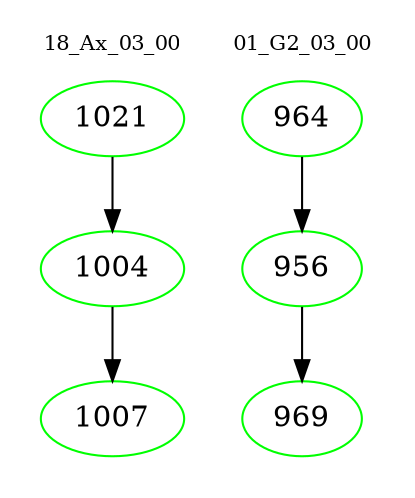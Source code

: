 digraph{
subgraph cluster_0 {
color = white
label = "18_Ax_03_00";
fontsize=10;
T0_1021 [label="1021", color="green"]
T0_1021 -> T0_1004 [color="black"]
T0_1004 [label="1004", color="green"]
T0_1004 -> T0_1007 [color="black"]
T0_1007 [label="1007", color="green"]
}
subgraph cluster_1 {
color = white
label = "01_G2_03_00";
fontsize=10;
T1_964 [label="964", color="green"]
T1_964 -> T1_956 [color="black"]
T1_956 [label="956", color="green"]
T1_956 -> T1_969 [color="black"]
T1_969 [label="969", color="green"]
}
}
